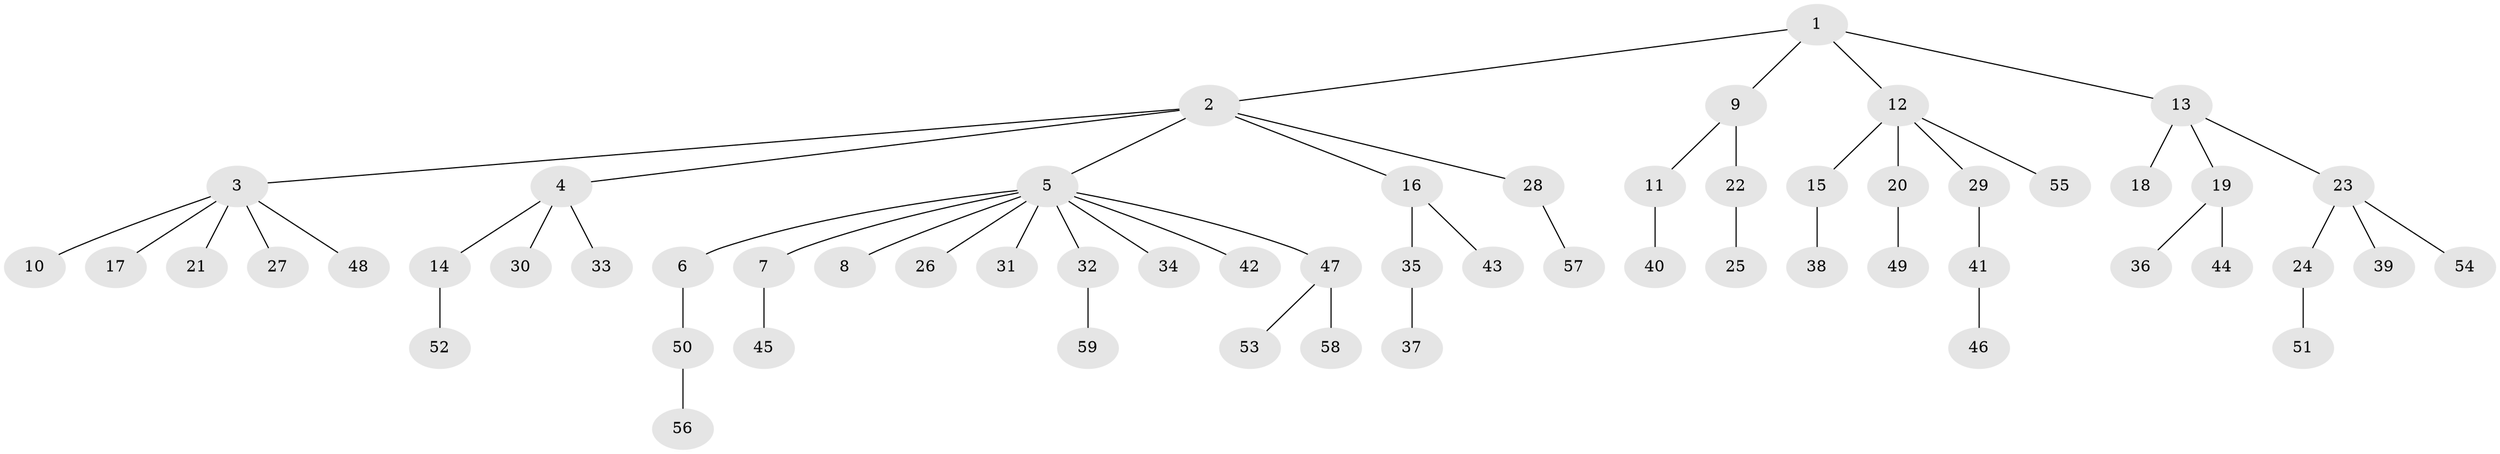 // Generated by graph-tools (version 1.1) at 2025/02/03/09/25 03:02:29]
// undirected, 59 vertices, 58 edges
graph export_dot {
graph [start="1"]
  node [color=gray90,style=filled];
  1;
  2;
  3;
  4;
  5;
  6;
  7;
  8;
  9;
  10;
  11;
  12;
  13;
  14;
  15;
  16;
  17;
  18;
  19;
  20;
  21;
  22;
  23;
  24;
  25;
  26;
  27;
  28;
  29;
  30;
  31;
  32;
  33;
  34;
  35;
  36;
  37;
  38;
  39;
  40;
  41;
  42;
  43;
  44;
  45;
  46;
  47;
  48;
  49;
  50;
  51;
  52;
  53;
  54;
  55;
  56;
  57;
  58;
  59;
  1 -- 2;
  1 -- 9;
  1 -- 12;
  1 -- 13;
  2 -- 3;
  2 -- 4;
  2 -- 5;
  2 -- 16;
  2 -- 28;
  3 -- 10;
  3 -- 17;
  3 -- 21;
  3 -- 27;
  3 -- 48;
  4 -- 14;
  4 -- 30;
  4 -- 33;
  5 -- 6;
  5 -- 7;
  5 -- 8;
  5 -- 26;
  5 -- 31;
  5 -- 32;
  5 -- 34;
  5 -- 42;
  5 -- 47;
  6 -- 50;
  7 -- 45;
  9 -- 11;
  9 -- 22;
  11 -- 40;
  12 -- 15;
  12 -- 20;
  12 -- 29;
  12 -- 55;
  13 -- 18;
  13 -- 19;
  13 -- 23;
  14 -- 52;
  15 -- 38;
  16 -- 35;
  16 -- 43;
  19 -- 36;
  19 -- 44;
  20 -- 49;
  22 -- 25;
  23 -- 24;
  23 -- 39;
  23 -- 54;
  24 -- 51;
  28 -- 57;
  29 -- 41;
  32 -- 59;
  35 -- 37;
  41 -- 46;
  47 -- 53;
  47 -- 58;
  50 -- 56;
}
